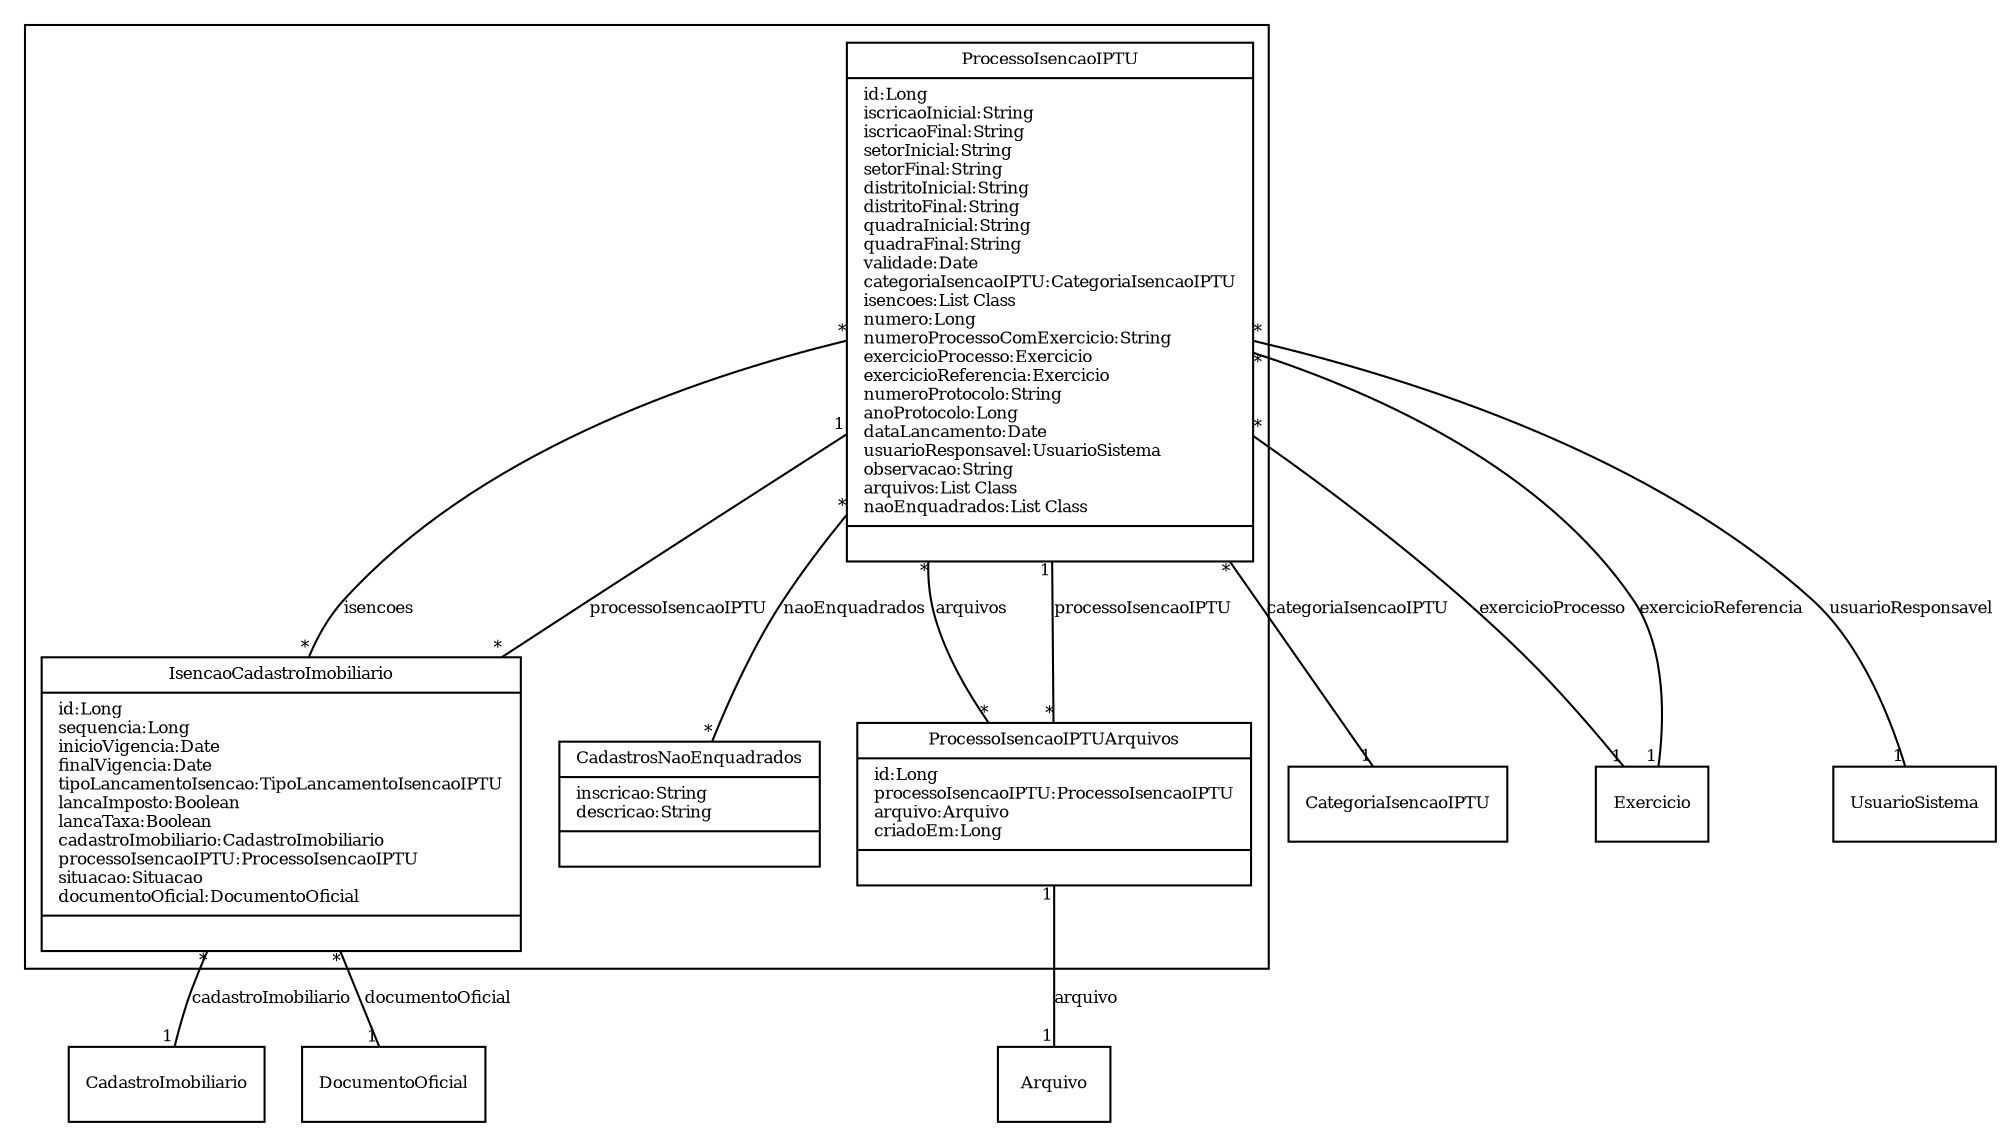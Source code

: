 digraph G{
fontname = "Times-Roman"
fontsize = 8

node [
        fontname = "Times-Roman"
        fontsize = 8
        shape = "record"
]

edge [
        fontname = "Times-Roman"
        fontsize = 8
]

subgraph clusterPROCESSO_DE_ISENCAO_DE_IPTU
{
ProcessoIsencaoIPTU [label = "{ProcessoIsencaoIPTU|id:Long\liscricaoInicial:String\liscricaoFinal:String\lsetorInicial:String\lsetorFinal:String\ldistritoInicial:String\ldistritoFinal:String\lquadraInicial:String\lquadraFinal:String\lvalidade:Date\lcategoriaIsencaoIPTU:CategoriaIsencaoIPTU\lisencoes:List Class\lnumero:Long\lnumeroProcessoComExercicio:String\lexercicioProcesso:Exercicio\lexercicioReferencia:Exercicio\lnumeroProtocolo:String\lanoProtocolo:Long\ldataLancamento:Date\lusuarioResponsavel:UsuarioSistema\lobservacao:String\larquivos:List Class\lnaoEnquadrados:List Class\l|\l}"]
IsencaoCadastroImobiliario [label = "{IsencaoCadastroImobiliario|id:Long\lsequencia:Long\linicioVigencia:Date\lfinalVigencia:Date\ltipoLancamentoIsencao:TipoLancamentoIsencaoIPTU\llancaImposto:Boolean\llancaTaxa:Boolean\lcadastroImobiliario:CadastroImobiliario\lprocessoIsencaoIPTU:ProcessoIsencaoIPTU\lsituacao:Situacao\ldocumentoOficial:DocumentoOficial\l|\l}"]
ProcessoIsencaoIPTUArquivos [label = "{ProcessoIsencaoIPTUArquivos|id:Long\lprocessoIsencaoIPTU:ProcessoIsencaoIPTU\larquivo:Arquivo\lcriadoEm:Long\l|\l}"]
CadastrosNaoEnquadrados [label = "{CadastrosNaoEnquadrados|inscricao:String\ldescricao:String\l|\l}"]
}
edge [arrowhead = "none" headlabel = "1" taillabel = "*"] ProcessoIsencaoIPTU -> CategoriaIsencaoIPTU [label = "categoriaIsencaoIPTU"]
edge [arrowhead = "none" headlabel = "*" taillabel = "*"] ProcessoIsencaoIPTU -> IsencaoCadastroImobiliario [label = "isencoes"]
edge [arrowhead = "none" headlabel = "1" taillabel = "*"] ProcessoIsencaoIPTU -> Exercicio [label = "exercicioProcesso"]
edge [arrowhead = "none" headlabel = "1" taillabel = "*"] ProcessoIsencaoIPTU -> Exercicio [label = "exercicioReferencia"]
edge [arrowhead = "none" headlabel = "1" taillabel = "*"] ProcessoIsencaoIPTU -> UsuarioSistema [label = "usuarioResponsavel"]
edge [arrowhead = "none" headlabel = "*" taillabel = "*"] ProcessoIsencaoIPTU -> ProcessoIsencaoIPTUArquivos [label = "arquivos"]
edge [arrowhead = "none" headlabel = "*" taillabel = "*"] ProcessoIsencaoIPTU -> CadastrosNaoEnquadrados [label = "naoEnquadrados"]
edge [arrowhead = "none" headlabel = "1" taillabel = "*"] IsencaoCadastroImobiliario -> CadastroImobiliario [label = "cadastroImobiliario"]
edge [arrowhead = "none" headlabel = "1" taillabel = "*"] IsencaoCadastroImobiliario -> ProcessoIsencaoIPTU [label = "processoIsencaoIPTU"]
edge [arrowhead = "none" headlabel = "1" taillabel = "*"] IsencaoCadastroImobiliario -> DocumentoOficial [label = "documentoOficial"]
edge [arrowhead = "none" headlabel = "1" taillabel = "*"] ProcessoIsencaoIPTUArquivos -> ProcessoIsencaoIPTU [label = "processoIsencaoIPTU"]
edge [arrowhead = "none" headlabel = "1" taillabel = "1"] ProcessoIsencaoIPTUArquivos -> Arquivo [label = "arquivo"]
}
